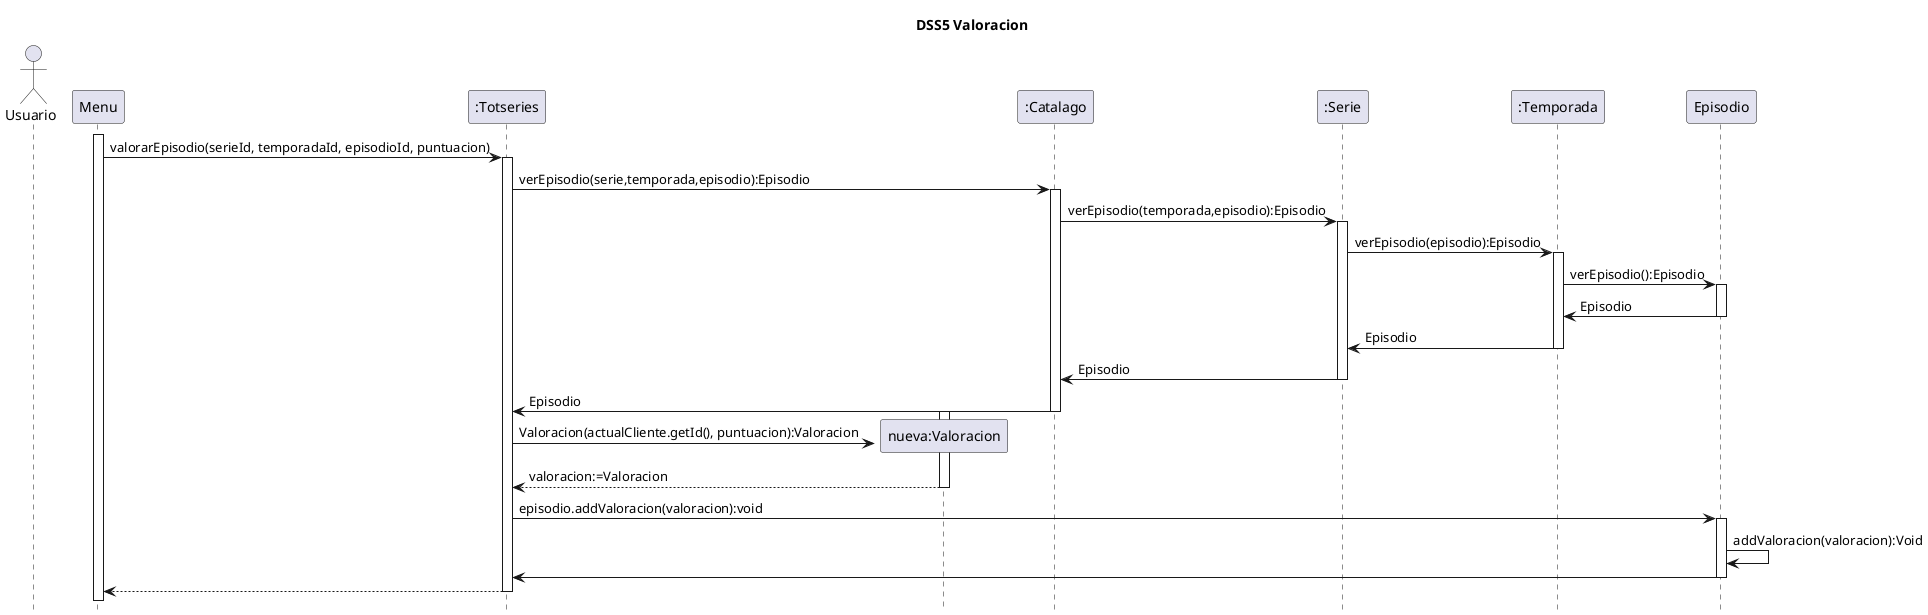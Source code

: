 @startuml
title	DSS5 Valoracion	
hide	footbox

actor	Usuario	as	user
participant "Menu" as menu
participant ":Totseries" as TotSeries
participant "nueva:Valoracion" as valoracion
participant ":Catalago" as Catalogo
participant ":Serie" as Serie
participant ":Temporada" as Temporada
participant "Episodio" as Episodio
activate menu
    menu -> TotSeries :valorarEpisodio(serieId, temporadaId, episodioId, puntuacion)
activate TotSeries
  TotSeries -> Catalogo:verEpisodio(serie,temporada,episodio):Episodio
    activate Catalogo
    Catalogo -> Serie:verEpisodio(temporada,episodio):Episodio
    activate Serie
    Serie -> Temporada:verEpisodio(episodio):Episodio
    activate Temporada
    Temporada->Episodio:verEpisodio():Episodio
    activate Episodio
    Episodio->Temporada:Episodio
    deactivate Episodio
    Temporada->Serie:Episodio
    deactivate Temporada
    Serie -> Catalogo:Episodio
    deactivate Serie
    Catalogo -> TotSeries:Episodio
    deactivate Catalogo


create valoracion
activate valoracion
TotSeries -> valoracion:Valoracion(actualCliente.getId(), puntuacion):Valoracion
valoracion --> TotSeries: valoracion:=Valoracion
deactivate valoracion
TotSeries -> Episodio: episodio.addValoracion(valoracion):void
activate Episodio
Episodio -> Episodio:addValoracion(valoracion):Void
Episodio->TotSeries
deactivate Episodio
TotSeries --> menu
deactivate TotSeries
@enduml
